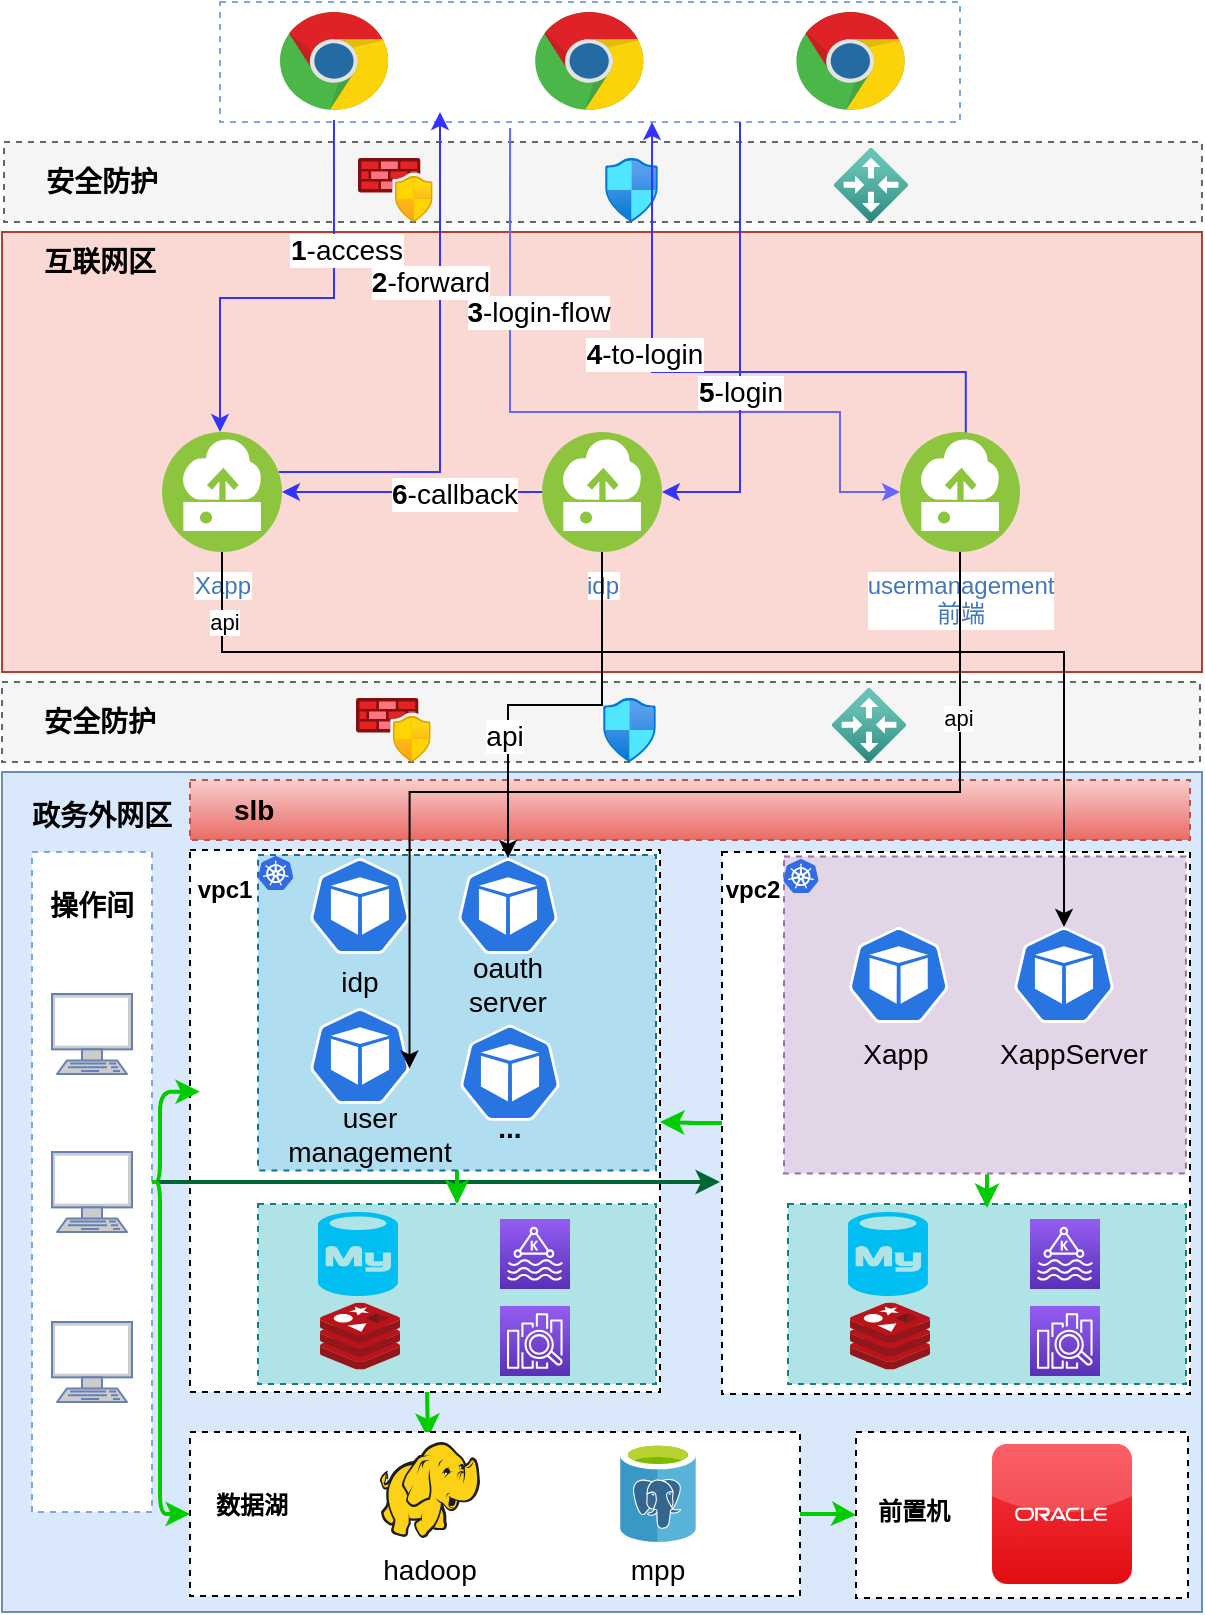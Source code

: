 <mxfile version="20.5.1" type="github">
  <diagram id="4mWGP6C0_agD9LdeZA-2" name="第 1 页">
    <mxGraphModel dx="1422" dy="794" grid="1" gridSize="10" guides="1" tooltips="1" connect="1" arrows="1" fold="1" page="1" pageScale="1" pageWidth="827" pageHeight="1169" math="0" shadow="0">
      <root>
        <mxCell id="0" />
        <mxCell id="1" parent="0" />
        <mxCell id="b3holdgG_RNo89Ya_sJd-43" value="" style="rounded=0;whiteSpace=wrap;html=1;dashed=1;fontSize=14;strokeColor=#666666;fillColor=#f5f5f5;fontColor=#333333;" parent="1" vertex="1">
          <mxGeometry x="161" y="345" width="599" height="40" as="geometry" />
        </mxCell>
        <mxCell id="b3holdgG_RNo89Ya_sJd-10" value="" style="aspect=fixed;html=1;points=[];align=center;image;fontSize=12;image=img/lib/azure2/networking/Network_Security_Groups.svg;fontFamily=Helvetica;fontColor=default;strokeColor=default;fillColor=default;" parent="1" vertex="1">
          <mxGeometry x="315" y="353" width="319.46" height="32" as="geometry" />
        </mxCell>
        <mxCell id="b3holdgG_RNo89Ya_sJd-9" value="" style="aspect=fixed;html=1;points=[];align=center;image;fontSize=12;image=img/lib/azure2/networking/Azure_Firewall_Manager.svg;" parent="1" vertex="1">
          <mxGeometry x="338" y="353" width="37.33" height="32" as="geometry" />
        </mxCell>
        <mxCell id="b3holdgG_RNo89Ya_sJd-11" value="" style="aspect=fixed;html=1;points=[];align=center;image;fontSize=12;image=img/lib/azure2/networking/Local_Network_Gateways.svg;" parent="1" vertex="1">
          <mxGeometry x="576" y="348" width="37" height="37" as="geometry" />
        </mxCell>
        <mxCell id="b3holdgG_RNo89Ya_sJd-44" value="&lt;span style=&quot;font-size: 14px;&quot;&gt;&lt;b&gt;安全防护&lt;/b&gt;&lt;/span&gt;" style="text;html=1;strokeColor=none;fillColor=none;align=center;verticalAlign=middle;whiteSpace=wrap;rounded=0;" parent="1" vertex="1">
          <mxGeometry x="180" y="350" width="60" height="30" as="geometry" />
        </mxCell>
        <mxCell id="hv4VRGCx0HbVGVnPJ9qQ-4" value="" style="rounded=0;whiteSpace=wrap;html=1;dashed=1;fontSize=14;strokeColor=#666666;fillColor=#f5f5f5;fontColor=#333333;" parent="1" vertex="1">
          <mxGeometry x="162" y="75" width="599" height="40" as="geometry" />
        </mxCell>
        <mxCell id="hv4VRGCx0HbVGVnPJ9qQ-5" value="" style="aspect=fixed;html=1;points=[];align=center;image;fontSize=12;image=img/lib/azure2/networking/Network_Security_Groups.svg;fontFamily=Helvetica;fontColor=default;strokeColor=default;fillColor=default;" parent="1" vertex="1">
          <mxGeometry x="316" y="83" width="319.46" height="32" as="geometry" />
        </mxCell>
        <mxCell id="hv4VRGCx0HbVGVnPJ9qQ-6" value="" style="aspect=fixed;html=1;points=[];align=center;image;fontSize=12;image=img/lib/azure2/networking/Azure_Firewall_Manager.svg;" parent="1" vertex="1">
          <mxGeometry x="339" y="83" width="37.33" height="32" as="geometry" />
        </mxCell>
        <mxCell id="hv4VRGCx0HbVGVnPJ9qQ-7" value="" style="aspect=fixed;html=1;points=[];align=center;image;fontSize=12;image=img/lib/azure2/networking/Local_Network_Gateways.svg;" parent="1" vertex="1">
          <mxGeometry x="577" y="78" width="37" height="37" as="geometry" />
        </mxCell>
        <mxCell id="hv4VRGCx0HbVGVnPJ9qQ-8" value="&lt;span style=&quot;font-size: 14px;&quot;&gt;&lt;b&gt;安全防护&lt;/b&gt;&lt;/span&gt;" style="text;html=1;strokeColor=none;fillColor=none;align=center;verticalAlign=middle;whiteSpace=wrap;rounded=0;" parent="1" vertex="1">
          <mxGeometry x="181" y="80" width="60" height="30" as="geometry" />
        </mxCell>
        <mxCell id="b3holdgG_RNo89Ya_sJd-118" value="" style="rounded=0;whiteSpace=wrap;html=1;dashed=1;strokeColor=#7EA6E0;fontSize=14;" parent="1" vertex="1">
          <mxGeometry x="270" y="5" width="370" height="60" as="geometry" />
        </mxCell>
        <mxCell id="b3holdgG_RNo89Ya_sJd-13" value="" style="rounded=0;whiteSpace=wrap;html=1;fillColor=#dae8fc;strokeColor=#6c8ebf;" parent="1" vertex="1">
          <mxGeometry x="161" y="390" width="600" height="420" as="geometry" />
        </mxCell>
        <mxCell id="b3holdgG_RNo89Ya_sJd-4" value="" style="rounded=0;whiteSpace=wrap;html=1;fillColor=#fad9d5;strokeColor=#ae4132;" parent="1" vertex="1">
          <mxGeometry x="161" y="120" width="600" height="220" as="geometry" />
        </mxCell>
        <mxCell id="b3holdgG_RNo89Ya_sJd-12" value="&lt;b&gt;&lt;font style=&quot;font-size: 14px;&quot;&gt;互联网区&lt;/font&gt;&lt;/b&gt;" style="text;html=1;strokeColor=none;fillColor=none;align=center;verticalAlign=middle;whiteSpace=wrap;rounded=0;" parent="1" vertex="1">
          <mxGeometry x="180" y="120" width="60" height="30" as="geometry" />
        </mxCell>
        <mxCell id="b3holdgG_RNo89Ya_sJd-14" value="&lt;b&gt;&lt;font style=&quot;font-size: 14px;&quot;&gt;政务外网区&lt;/font&gt;&lt;/b&gt;" style="text;html=1;strokeColor=none;fillColor=none;align=center;verticalAlign=middle;whiteSpace=wrap;rounded=0;" parent="1" vertex="1">
          <mxGeometry x="171" y="397" width="80" height="30" as="geometry" />
        </mxCell>
        <mxCell id="r9kRth-0osAs2FGmXrBW-8" style="edgeStyle=orthogonalEdgeStyle;rounded=1;orthogonalLoop=1;jettySize=auto;html=1;entryX=0.46;entryY=-0.042;entryDx=0;entryDy=0;entryPerimeter=0;strokeColor=#00CC00;strokeWidth=2;" parent="1" edge="1">
          <mxGeometry relative="1" as="geometry">
            <mxPoint x="373.5" y="700" as="sourcePoint" />
            <mxPoint x="374" y="722.984" as="targetPoint" />
          </mxGeometry>
        </mxCell>
        <mxCell id="b3holdgG_RNo89Ya_sJd-23" value="" style="rounded=0;whiteSpace=wrap;html=1;dashed=1;fontSize=14;" parent="1" vertex="1">
          <mxGeometry x="255" y="429" width="235" height="271" as="geometry" />
        </mxCell>
        <mxCell id="b3holdgG_RNo89Ya_sJd-121" style="edgeStyle=orthogonalEdgeStyle;rounded=0;orthogonalLoop=1;jettySize=auto;html=1;entryX=0.576;entryY=0.983;entryDx=0;entryDy=0;entryPerimeter=0;fontSize=14;strokeColor=#3333FF;" parent="1" edge="1">
          <mxGeometry relative="1" as="geometry">
            <Array as="points">
              <mxPoint x="643" y="190" />
              <mxPoint x="486" y="190" />
            </Array>
            <mxPoint x="642.9" y="221.02" as="sourcePoint" />
            <mxPoint x="486.02" y="65.0" as="targetPoint" />
          </mxGeometry>
        </mxCell>
        <mxCell id="b3holdgG_RNo89Ya_sJd-122" value="&lt;b&gt;4&lt;/b&gt;-to-login" style="edgeLabel;html=1;align=center;verticalAlign=middle;resizable=0;points=[];fontSize=14;" parent="b3holdgG_RNo89Ya_sJd-121" vertex="1" connectable="0">
          <mxGeometry x="0.571" y="-1" relative="1" as="geometry">
            <mxPoint x="-5" y="49" as="offset" />
          </mxGeometry>
        </mxCell>
        <mxCell id="b3holdgG_RNo89Ya_sJd-119" style="edgeStyle=orthogonalEdgeStyle;rounded=0;orthogonalLoop=1;jettySize=auto;html=1;fontSize=14;strokeColor=#3333FF;" parent="1" source="b3holdgG_RNo89Ya_sJd-20" edge="1">
          <mxGeometry relative="1" as="geometry">
            <mxPoint x="380" y="60" as="targetPoint" />
            <Array as="points">
              <mxPoint x="380" y="240" />
            </Array>
          </mxGeometry>
        </mxCell>
        <mxCell id="b3holdgG_RNo89Ya_sJd-120" value="&lt;b&gt;2&lt;/b&gt;-forward" style="edgeLabel;html=1;align=center;verticalAlign=middle;resizable=0;points=[];fontSize=14;" parent="b3holdgG_RNo89Ya_sJd-119" vertex="1" connectable="0">
          <mxGeometry x="-0.007" y="-1" relative="1" as="geometry">
            <mxPoint x="-6" y="-46" as="offset" />
          </mxGeometry>
        </mxCell>
        <mxCell id="b3holdgG_RNo89Ya_sJd-20" value="Xapp" style="aspect=fixed;perimeter=ellipsePerimeter;html=1;align=center;shadow=0;dashed=0;fontColor=#4277BB;labelBackgroundColor=#ffffff;fontSize=12;spacingTop=3;image;image=img/lib/ibm/vpc/Instance.svg;" parent="1" vertex="1">
          <mxGeometry x="241" y="220" width="60" height="60" as="geometry" />
        </mxCell>
        <mxCell id="b3holdgG_RNo89Ya_sJd-126" style="edgeStyle=orthogonalEdgeStyle;rounded=0;orthogonalLoop=1;jettySize=auto;html=1;entryX=1;entryY=0.5;entryDx=0;entryDy=0;fontSize=14;strokeColor=#3333FF;" parent="1" source="b3holdgG_RNo89Ya_sJd-32" target="b3holdgG_RNo89Ya_sJd-20" edge="1">
          <mxGeometry relative="1" as="geometry" />
        </mxCell>
        <mxCell id="b3holdgG_RNo89Ya_sJd-127" value="&lt;b&gt;6&lt;/b&gt;-callback" style="edgeLabel;html=1;align=center;verticalAlign=middle;resizable=0;points=[];fontSize=14;" parent="b3holdgG_RNo89Ya_sJd-126" vertex="1" connectable="0">
          <mxGeometry x="-0.313" y="1" relative="1" as="geometry">
            <mxPoint as="offset" />
          </mxGeometry>
        </mxCell>
        <mxCell id="b3holdgG_RNo89Ya_sJd-32" value="idp" style="aspect=fixed;perimeter=ellipsePerimeter;html=1;align=center;shadow=0;dashed=0;fontColor=#4277BB;labelBackgroundColor=#ffffff;fontSize=12;spacingTop=3;image;image=img/lib/ibm/vpc/Instance.svg;" parent="1" vertex="1">
          <mxGeometry x="431" y="220" width="60" height="60" as="geometry" />
        </mxCell>
        <mxCell id="b3holdgG_RNo89Ya_sJd-51" style="edgeStyle=orthogonalEdgeStyle;rounded=0;orthogonalLoop=1;jettySize=auto;html=1;fontSize=14;exitX=0.154;exitY=0.983;exitDx=0;exitDy=0;exitPerimeter=0;strokeColor=#3333FF;" parent="1" source="b3holdgG_RNo89Ya_sJd-118" target="b3holdgG_RNo89Ya_sJd-20" edge="1">
          <mxGeometry relative="1" as="geometry">
            <Array as="points">
              <mxPoint x="327" y="153" />
              <mxPoint x="270" y="153" />
            </Array>
          </mxGeometry>
        </mxCell>
        <mxCell id="b3holdgG_RNo89Ya_sJd-52" value="&lt;b&gt;1&lt;/b&gt;-access" style="edgeLabel;html=1;align=center;verticalAlign=middle;resizable=0;points=[];fontSize=14;" parent="b3holdgG_RNo89Ya_sJd-51" vertex="1" connectable="0">
          <mxGeometry x="-0.217" y="4" relative="1" as="geometry">
            <mxPoint x="2" y="-19" as="offset" />
          </mxGeometry>
        </mxCell>
        <mxCell id="r9kRth-0osAs2FGmXrBW-9" style="edgeStyle=orthogonalEdgeStyle;rounded=1;orthogonalLoop=1;jettySize=auto;html=1;strokeColor=#00CC00;strokeWidth=2;exitX=1;exitY=0.5;exitDx=0;exitDy=0;entryX=0.021;entryY=0.446;entryDx=0;entryDy=0;entryPerimeter=0;" parent="1" source="b3holdgG_RNo89Ya_sJd-56" target="b3holdgG_RNo89Ya_sJd-23" edge="1">
          <mxGeometry relative="1" as="geometry">
            <mxPoint x="250" y="550" as="targetPoint" />
            <Array as="points">
              <mxPoint x="240" y="595" />
              <mxPoint x="240" y="550" />
            </Array>
          </mxGeometry>
        </mxCell>
        <mxCell id="PIOF4UT4fwyQFqVbf_Kq-12" style="edgeStyle=orthogonalEdgeStyle;rounded=1;orthogonalLoop=1;jettySize=auto;html=1;strokeColor=#006633;strokeWidth=2;" edge="1" parent="1" source="b3holdgG_RNo89Ya_sJd-56">
          <mxGeometry relative="1" as="geometry">
            <mxPoint x="520" y="595" as="targetPoint" />
          </mxGeometry>
        </mxCell>
        <mxCell id="b3holdgG_RNo89Ya_sJd-56" value="" style="rounded=0;whiteSpace=wrap;html=1;dashed=1;strokeColor=#7EA6E0;fontSize=14;" parent="1" vertex="1">
          <mxGeometry x="176" y="430" width="60" height="330" as="geometry" />
        </mxCell>
        <mxCell id="b3holdgG_RNo89Ya_sJd-57" value="&lt;b&gt;&lt;font style=&quot;font-size: 14px;&quot;&gt;操作间&lt;/font&gt;&lt;/b&gt;" style="text;html=1;strokeColor=none;fillColor=none;align=center;verticalAlign=middle;whiteSpace=wrap;rounded=0;" parent="1" vertex="1">
          <mxGeometry x="176" y="442" width="60" height="30" as="geometry" />
        </mxCell>
        <mxCell id="b3holdgG_RNo89Ya_sJd-58" value="" style="fontColor=#0066CC;verticalAlign=top;verticalLabelPosition=bottom;labelPosition=center;align=center;html=1;outlineConnect=0;fillColor=#CCCCCC;strokeColor=#6881B3;gradientColor=none;gradientDirection=north;strokeWidth=2;shape=mxgraph.networks.terminal;" parent="1" vertex="1">
          <mxGeometry x="186" y="501" width="40" height="40" as="geometry" />
        </mxCell>
        <mxCell id="b3holdgG_RNo89Ya_sJd-59" value="" style="fontColor=#0066CC;verticalAlign=top;verticalLabelPosition=bottom;labelPosition=center;align=center;html=1;outlineConnect=0;fillColor=#CCCCCC;strokeColor=#6881B3;gradientColor=none;gradientDirection=north;strokeWidth=2;shape=mxgraph.networks.terminal;" parent="1" vertex="1">
          <mxGeometry x="186" y="580" width="40" height="40" as="geometry" />
        </mxCell>
        <mxCell id="b3holdgG_RNo89Ya_sJd-62" value="" style="rounded=0;whiteSpace=wrap;html=1;dashed=1;strokeColor=#0e8088;fontSize=14;fillColor=#b0e3e6;" parent="1" vertex="1">
          <mxGeometry x="289" y="606" width="199" height="90" as="geometry" />
        </mxCell>
        <mxCell id="b3holdgG_RNo89Ya_sJd-65" value="" style="verticalLabelPosition=bottom;html=1;verticalAlign=top;align=center;strokeColor=none;fillColor=#00BEF2;shape=mxgraph.azure.mysql_database;dashed=1;fontSize=14;" parent="1" vertex="1">
          <mxGeometry x="319" y="610" width="40" height="42" as="geometry" />
        </mxCell>
        <mxCell id="b3holdgG_RNo89Ya_sJd-68" value="" style="sketch=0;aspect=fixed;html=1;points=[];align=center;image;fontSize=12;image=img/lib/mscae/Cache_Redis_Product.svg;dashed=1;strokeColor=#7EA6E0;" parent="1" vertex="1">
          <mxGeometry x="320" y="655.2" width="40" height="33.6" as="geometry" />
        </mxCell>
        <mxCell id="b3holdgG_RNo89Ya_sJd-69" value="" style="sketch=0;points=[[0,0,0],[0.25,0,0],[0.5,0,0],[0.75,0,0],[1,0,0],[0,1,0],[0.25,1,0],[0.5,1,0],[0.75,1,0],[1,1,0],[0,0.25,0],[0,0.5,0],[0,0.75,0],[1,0.25,0],[1,0.5,0],[1,0.75,0]];outlineConnect=0;fontColor=#232F3E;gradientColor=#945DF2;gradientDirection=north;fillColor=#5A30B5;strokeColor=#ffffff;dashed=0;verticalLabelPosition=bottom;verticalAlign=top;align=center;html=1;fontSize=12;fontStyle=0;aspect=fixed;shape=mxgraph.aws4.resourceIcon;resIcon=mxgraph.aws4.managed_streaming_for_kafka;" parent="1" vertex="1">
          <mxGeometry x="410" y="613.5" width="35" height="35" as="geometry" />
        </mxCell>
        <mxCell id="b3holdgG_RNo89Ya_sJd-92" value="usermanagement &lt;br&gt;前端" style="aspect=fixed;perimeter=ellipsePerimeter;html=1;align=center;shadow=0;dashed=0;fontColor=#4277BB;labelBackgroundColor=#ffffff;fontSize=12;spacingTop=3;image;image=img/lib/ibm/vpc/Instance.svg;" parent="1" vertex="1">
          <mxGeometry x="610" y="220" width="60" height="60" as="geometry" />
        </mxCell>
        <mxCell id="b3holdgG_RNo89Ya_sJd-107" style="edgeStyle=orthogonalEdgeStyle;rounded=0;orthogonalLoop=1;jettySize=auto;html=1;entryX=0;entryY=0.5;entryDx=0;entryDy=0;fontSize=14;exitX=0.392;exitY=1.017;exitDx=0;exitDy=0;exitPerimeter=0;strokeColor=#6666FF;strokeWidth=1;" parent="1" target="b3holdgG_RNo89Ya_sJd-92" edge="1">
          <mxGeometry relative="1" as="geometry">
            <mxPoint x="415.04" y="68.02" as="sourcePoint" />
            <Array as="points">
              <mxPoint x="415" y="210" />
              <mxPoint x="580" y="210" />
              <mxPoint x="580" y="250" />
            </Array>
            <mxPoint x="640" y="222" as="targetPoint" />
          </mxGeometry>
        </mxCell>
        <mxCell id="b3holdgG_RNo89Ya_sJd-108" value="&lt;b&gt;3&lt;/b&gt;-login-flow" style="edgeLabel;html=1;align=center;verticalAlign=middle;resizable=0;points=[];fontSize=14;" parent="b3holdgG_RNo89Ya_sJd-107" vertex="1" connectable="0">
          <mxGeometry x="-0.034" y="2" relative="1" as="geometry">
            <mxPoint x="-26" y="-48" as="offset" />
          </mxGeometry>
        </mxCell>
        <mxCell id="b3holdgG_RNo89Ya_sJd-115" value="" style="dashed=0;outlineConnect=0;html=1;align=center;labelPosition=center;verticalLabelPosition=bottom;verticalAlign=top;shape=mxgraph.weblogos.chrome;strokeColor=#7EA6E0;fontSize=14;" parent="1" vertex="1">
          <mxGeometry x="427.6" y="10" width="54.8" height="50" as="geometry" />
        </mxCell>
        <mxCell id="b3holdgG_RNo89Ya_sJd-116" value="" style="dashed=0;outlineConnect=0;html=1;align=center;labelPosition=center;verticalLabelPosition=bottom;verticalAlign=top;shape=mxgraph.weblogos.chrome;strokeColor=#7EA6E0;fontSize=14;" parent="1" vertex="1">
          <mxGeometry x="300" y="10" width="54.8" height="50" as="geometry" />
        </mxCell>
        <mxCell id="b3holdgG_RNo89Ya_sJd-117" value="" style="dashed=0;outlineConnect=0;html=1;align=center;labelPosition=center;verticalLabelPosition=bottom;verticalAlign=top;shape=mxgraph.weblogos.chrome;strokeColor=#7EA6E0;fontSize=14;" parent="1" vertex="1">
          <mxGeometry x="558.2" y="10" width="54.8" height="50" as="geometry" />
        </mxCell>
        <mxCell id="PIOF4UT4fwyQFqVbf_Kq-2" style="edgeStyle=orthogonalEdgeStyle;rounded=1;orthogonalLoop=1;jettySize=auto;html=1;entryX=0.5;entryY=0;entryDx=0;entryDy=0;strokeColor=#00CC00;strokeWidth=2;" edge="1" parent="1" source="hv4VRGCx0HbVGVnPJ9qQ-22" target="b3holdgG_RNo89Ya_sJd-62">
          <mxGeometry relative="1" as="geometry" />
        </mxCell>
        <mxCell id="hv4VRGCx0HbVGVnPJ9qQ-22" value="" style="rounded=0;whiteSpace=wrap;html=1;dashed=1;fillColor=#b1ddf0;strokeColor=#10739e;" parent="1" vertex="1">
          <mxGeometry x="289" y="431.5" width="199" height="157.71" as="geometry" />
        </mxCell>
        <mxCell id="hv4VRGCx0HbVGVnPJ9qQ-11" value="slb" style="rounded=0;whiteSpace=wrap;html=1;dashed=1;align=left;fontStyle=1;fontSize=14;spacingRight=22;spacingTop=0;spacingLeft=20;fillColor=#f8cecc;gradientColor=#ea6b66;strokeColor=#b85450;" parent="1" vertex="1">
          <mxGeometry x="255" y="394" width="500" height="30" as="geometry" />
        </mxCell>
        <mxCell id="b3holdgG_RNo89Ya_sJd-124" style="edgeStyle=orthogonalEdgeStyle;rounded=0;orthogonalLoop=1;jettySize=auto;html=1;entryX=1;entryY=0.5;entryDx=0;entryDy=0;fontSize=14;strokeColor=#3333FF;" parent="1" source="b3holdgG_RNo89Ya_sJd-118" target="b3holdgG_RNo89Ya_sJd-32" edge="1">
          <mxGeometry relative="1" as="geometry">
            <Array as="points">
              <mxPoint x="530" y="250" />
            </Array>
          </mxGeometry>
        </mxCell>
        <mxCell id="b3holdgG_RNo89Ya_sJd-125" value="&lt;b&gt;5&lt;/b&gt;-login" style="edgeLabel;html=1;align=center;verticalAlign=middle;resizable=0;points=[];fontSize=14;" parent="b3holdgG_RNo89Ya_sJd-124" vertex="1" connectable="0">
          <mxGeometry x="0.09" relative="1" as="geometry">
            <mxPoint y="13" as="offset" />
          </mxGeometry>
        </mxCell>
        <mxCell id="hv4VRGCx0HbVGVnPJ9qQ-15" value="" style="fontColor=#0066CC;verticalAlign=top;verticalLabelPosition=bottom;labelPosition=center;align=center;html=1;outlineConnect=0;fillColor=#CCCCCC;strokeColor=#6881B3;gradientColor=none;gradientDirection=north;strokeWidth=2;shape=mxgraph.networks.terminal;" parent="1" vertex="1">
          <mxGeometry x="186" y="665" width="40" height="40" as="geometry" />
        </mxCell>
        <mxCell id="b3holdgG_RNo89Ya_sJd-71" value="" style="sketch=0;html=1;dashed=0;whitespace=wrap;fillColor=#2875E2;strokeColor=#ffffff;points=[[0.005,0.63,0],[0.1,0.2,0],[0.9,0.2,0],[0.5,0,0],[0.995,0.63,0],[0.72,0.99,0],[0.5,1,0],[0.28,0.99,0]];shape=mxgraph.kubernetes.icon;prIcon=pod;fontSize=14;" parent="1" vertex="1">
          <mxGeometry x="315" y="433" width="50" height="48" as="geometry" />
        </mxCell>
        <mxCell id="b3holdgG_RNo89Ya_sJd-72" value="" style="sketch=0;html=1;dashed=0;whitespace=wrap;fillColor=#2875E2;strokeColor=#ffffff;points=[[0.005,0.63,0],[0.1,0.2,0],[0.9,0.2,0],[0.5,0,0],[0.995,0.63,0],[0.72,0.99,0],[0.5,1,0],[0.28,0.99,0]];shape=mxgraph.kubernetes.icon;prIcon=pod;fontSize=14;" parent="1" vertex="1">
          <mxGeometry x="315" y="508" width="50" height="48" as="geometry" />
        </mxCell>
        <mxCell id="b3holdgG_RNo89Ya_sJd-73" value="" style="sketch=0;html=1;dashed=0;whitespace=wrap;fillColor=#2875E2;strokeColor=#ffffff;points=[[0.005,0.63,0],[0.1,0.2,0],[0.9,0.2,0],[0.5,0,0],[0.995,0.63,0],[0.72,0.99,0],[0.5,1,0],[0.28,0.99,0]];shape=mxgraph.kubernetes.icon;prIcon=pod;fontSize=14;" parent="1" vertex="1">
          <mxGeometry x="390" y="516.4" width="50" height="48" as="geometry" />
        </mxCell>
        <mxCell id="b3holdgG_RNo89Ya_sJd-74" value="" style="sketch=0;html=1;dashed=0;whitespace=wrap;fillColor=#2875E2;strokeColor=#ffffff;points=[[0.005,0.63,0],[0.1,0.2,0],[0.9,0.2,0],[0.5,0,0],[0.995,0.63,0],[0.72,0.99,0],[0.5,1,0],[0.28,0.99,0]];shape=mxgraph.kubernetes.icon;prIcon=pod;fontSize=14;" parent="1" vertex="1">
          <mxGeometry x="389" y="433" width="50" height="48" as="geometry" />
        </mxCell>
        <mxCell id="b3holdgG_RNo89Ya_sJd-76" value="idp" style="text;html=1;strokeColor=none;fillColor=none;align=center;verticalAlign=middle;whiteSpace=wrap;rounded=0;dashed=1;fontSize=14;" parent="1" vertex="1">
          <mxGeometry x="310" y="480" width="60" height="30" as="geometry" />
        </mxCell>
        <mxCell id="b3holdgG_RNo89Ya_sJd-77" value="user&lt;br&gt;management" style="text;html=1;strokeColor=none;fillColor=none;align=center;verticalAlign=middle;whiteSpace=wrap;rounded=0;dashed=1;fontSize=14;" parent="1" vertex="1">
          <mxGeometry x="315" y="556" width="60" height="30" as="geometry" />
        </mxCell>
        <mxCell id="b3holdgG_RNo89Ya_sJd-83" value="oauth server" style="text;html=1;strokeColor=none;fillColor=none;align=center;verticalAlign=middle;whiteSpace=wrap;rounded=0;dashed=1;fontSize=14;" parent="1" vertex="1">
          <mxGeometry x="384" y="481.0" width="60" height="30" as="geometry" />
        </mxCell>
        <mxCell id="hv4VRGCx0HbVGVnPJ9qQ-24" value="&lt;b&gt;vpc1&lt;/b&gt;" style="text;html=1;strokeColor=none;fillColor=none;align=center;verticalAlign=middle;whiteSpace=wrap;rounded=0;dashed=1;" parent="1" vertex="1">
          <mxGeometry x="255" y="430" width="35" height="38" as="geometry" />
        </mxCell>
        <mxCell id="hv4VRGCx0HbVGVnPJ9qQ-61" style="edgeStyle=orthogonalEdgeStyle;rounded=1;jumpSize=7;orthogonalLoop=1;jettySize=auto;html=1;entryX=0;entryY=0.5;entryDx=0;entryDy=0;strokeColor=#00CC00;strokeWidth=2;fontSize=14;fontColor=#000000;" parent="1" source="hv4VRGCx0HbVGVnPJ9qQ-26" target="hv4VRGCx0HbVGVnPJ9qQ-45" edge="1">
          <mxGeometry relative="1" as="geometry" />
        </mxCell>
        <mxCell id="hv4VRGCx0HbVGVnPJ9qQ-26" value="" style="rounded=0;whiteSpace=wrap;html=1;dashed=1;" parent="1" vertex="1">
          <mxGeometry x="255" y="720" width="305" height="82" as="geometry" />
        </mxCell>
        <mxCell id="hv4VRGCx0HbVGVnPJ9qQ-28" value="&lt;b&gt;数据湖&lt;/b&gt;" style="text;html=1;strokeColor=none;fillColor=none;align=center;verticalAlign=middle;whiteSpace=wrap;rounded=0;dashed=1;" parent="1" vertex="1">
          <mxGeometry x="266" y="712" width="40" height="90" as="geometry" />
        </mxCell>
        <mxCell id="b3holdgG_RNo89Ya_sJd-39" style="edgeStyle=orthogonalEdgeStyle;rounded=0;orthogonalLoop=1;jettySize=auto;html=1;fontSize=14;" parent="1" source="b3holdgG_RNo89Ya_sJd-32" target="b3holdgG_RNo89Ya_sJd-74" edge="1">
          <mxGeometry relative="1" as="geometry">
            <mxPoint x="495" y="365" as="targetPoint" />
          </mxGeometry>
        </mxCell>
        <mxCell id="b3holdgG_RNo89Ya_sJd-94" value="api" style="edgeLabel;html=1;align=center;verticalAlign=middle;resizable=0;points=[];fontSize=14;" parent="b3holdgG_RNo89Ya_sJd-39" vertex="1" connectable="0">
          <mxGeometry x="0.383" y="-2" relative="1" as="geometry">
            <mxPoint as="offset" />
          </mxGeometry>
        </mxCell>
        <mxCell id="hv4VRGCx0HbVGVnPJ9qQ-40" value="" style="sketch=0;aspect=fixed;html=1;points=[];align=center;image;fontSize=12;image=img/lib/mscae/Azure_Database_for_PostgreSQL_servers.svg;dashed=1;" parent="1" vertex="1">
          <mxGeometry x="470.0" y="725" width="38" height="50" as="geometry" />
        </mxCell>
        <mxCell id="hv4VRGCx0HbVGVnPJ9qQ-42" value="" style="sketch=0;aspect=fixed;html=1;points=[];align=center;image;fontSize=12;image=img/lib/mscae/HDInsight.svg;dashed=1;" parent="1" vertex="1">
          <mxGeometry x="350" y="725" width="50" height="48" as="geometry" />
        </mxCell>
        <mxCell id="hv4VRGCx0HbVGVnPJ9qQ-43" value="&lt;font color=&quot;#000000&quot;&gt;hadoop&lt;/font&gt;" style="text;html=1;strokeColor=none;fillColor=none;align=center;verticalAlign=middle;whiteSpace=wrap;rounded=0;dashed=1;fontSize=14;fontColor=#6666FF;" parent="1" vertex="1">
          <mxGeometry x="345" y="774" width="60" height="30" as="geometry" />
        </mxCell>
        <mxCell id="hv4VRGCx0HbVGVnPJ9qQ-44" value="&lt;font color=&quot;#000000&quot;&gt;mpp&lt;/font&gt;" style="text;html=1;strokeColor=none;fillColor=none;align=center;verticalAlign=middle;whiteSpace=wrap;rounded=0;dashed=1;fontSize=14;fontColor=#6666FF;" parent="1" vertex="1">
          <mxGeometry x="459" y="774" width="60" height="30" as="geometry" />
        </mxCell>
        <mxCell id="hv4VRGCx0HbVGVnPJ9qQ-45" value="" style="rounded=0;whiteSpace=wrap;html=1;dashed=1;" parent="1" vertex="1">
          <mxGeometry x="588" y="720" width="166" height="83" as="geometry" />
        </mxCell>
        <mxCell id="hv4VRGCx0HbVGVnPJ9qQ-46" value="&lt;b&gt;前置机&lt;/b&gt;" style="text;html=1;strokeColor=none;fillColor=none;align=center;verticalAlign=middle;whiteSpace=wrap;rounded=0;dashed=1;" parent="1" vertex="1">
          <mxGeometry x="597" y="715" width="40" height="90" as="geometry" />
        </mxCell>
        <mxCell id="hv4VRGCx0HbVGVnPJ9qQ-48" value="" style="dashed=0;outlineConnect=0;html=1;align=center;labelPosition=center;verticalLabelPosition=bottom;verticalAlign=top;shape=mxgraph.webicons.oracle;fillColor=#FA3743;gradientColor=#E10E11;fontSize=14;fontColor=#6666FF;" parent="1" vertex="1">
          <mxGeometry x="656" y="726" width="70" height="70" as="geometry" />
        </mxCell>
        <mxCell id="hv4VRGCx0HbVGVnPJ9qQ-49" value="" style="sketch=0;aspect=fixed;html=1;points=[];align=center;image;fontSize=12;image=img/lib/mscae/Kubernetes.svg;dashed=1;fontColor=#000000;" parent="1" vertex="1">
          <mxGeometry x="289" y="432" width="17.71" height="17" as="geometry" />
        </mxCell>
        <mxCell id="r9kRth-0osAs2FGmXrBW-7" style="edgeStyle=orthogonalEdgeStyle;rounded=1;orthogonalLoop=1;jettySize=auto;html=1;strokeWidth=2;strokeColor=#00CC00;" parent="1" source="r9kRth-0osAs2FGmXrBW-3" edge="1">
          <mxGeometry relative="1" as="geometry">
            <mxPoint x="490" y="565" as="targetPoint" />
          </mxGeometry>
        </mxCell>
        <mxCell id="r9kRth-0osAs2FGmXrBW-3" value="" style="rounded=0;whiteSpace=wrap;html=1;dashed=1;fontSize=14;" parent="1" vertex="1">
          <mxGeometry x="521" y="430" width="234" height="271" as="geometry" />
        </mxCell>
        <mxCell id="hv4VRGCx0HbVGVnPJ9qQ-63" style="edgeStyle=orthogonalEdgeStyle;rounded=1;jumpSize=7;orthogonalLoop=1;jettySize=auto;html=1;strokeColor=#00CC00;strokeWidth=2;fontSize=14;fontColor=#000000;entryX=0;entryY=0.5;entryDx=0;entryDy=0;" parent="1" source="b3holdgG_RNo89Ya_sJd-56" target="hv4VRGCx0HbVGVnPJ9qQ-26" edge="1">
          <mxGeometry relative="1" as="geometry">
            <mxPoint x="260" y="717" as="targetPoint" />
            <Array as="points">
              <mxPoint x="240" y="595" />
              <mxPoint x="240" y="761" />
            </Array>
          </mxGeometry>
        </mxCell>
        <mxCell id="hv4VRGCx0HbVGVnPJ9qQ-64" value="" style="sketch=0;points=[[0,0,0],[0.25,0,0],[0.5,0,0],[0.75,0,0],[1,0,0],[0,1,0],[0.25,1,0],[0.5,1,0],[0.75,1,0],[1,1,0],[0,0.25,0],[0,0.5,0],[0,0.75,0],[1,0.25,0],[1,0.5,0],[1,0.75,0]];outlineConnect=0;fontColor=#232F3E;gradientColor=#945DF2;gradientDirection=north;fillColor=#5A30B5;strokeColor=#ffffff;dashed=0;verticalLabelPosition=bottom;verticalAlign=top;align=center;html=1;fontSize=12;fontStyle=0;aspect=fixed;shape=mxgraph.aws4.resourceIcon;resIcon=mxgraph.aws4.elasticsearch_service;" parent="1" vertex="1">
          <mxGeometry x="410" y="657" width="35" height="35" as="geometry" />
        </mxCell>
        <mxCell id="b3holdgG_RNo89Ya_sJd-79" value="&lt;b&gt;...&lt;/b&gt;" style="text;html=1;strokeColor=none;fillColor=none;align=center;verticalAlign=middle;whiteSpace=wrap;rounded=0;dashed=1;fontSize=14;" parent="1" vertex="1">
          <mxGeometry x="385" y="553" width="60" height="30" as="geometry" />
        </mxCell>
        <mxCell id="r9kRth-0osAs2FGmXrBW-4" value="&lt;b&gt;vpc2&lt;/b&gt;" style="text;html=1;strokeColor=none;fillColor=none;align=center;verticalAlign=middle;whiteSpace=wrap;rounded=0;dashed=1;" parent="1" vertex="1">
          <mxGeometry x="519" y="430" width="35" height="38" as="geometry" />
        </mxCell>
        <mxCell id="r9kRth-0osAs2FGmXrBW-5" value="" style="rounded=0;whiteSpace=wrap;html=1;dashed=1;fillColor=#e1d5e7;strokeColor=#9673a6;aspect=fixed;" parent="1" vertex="1">
          <mxGeometry x="552" y="432.25" width="200.95" height="158.5" as="geometry" />
        </mxCell>
        <mxCell id="b3holdgG_RNo89Ya_sJd-25" value="" style="sketch=0;html=1;dashed=0;whitespace=wrap;fillColor=#2875E2;strokeColor=#ffffff;points=[[0.005,0.63,0],[0.1,0.2,0],[0.9,0.2,0],[0.5,0,0],[0.995,0.63,0],[0.72,0.99,0],[0.5,1,0],[0.28,0.99,0]];shape=mxgraph.kubernetes.icon;prIcon=pod;fontSize=14;" parent="1" vertex="1">
          <mxGeometry x="584.33" y="467.5" width="50" height="48" as="geometry" />
        </mxCell>
        <mxCell id="b3holdgG_RNo89Ya_sJd-26" value="" style="sketch=0;html=1;dashed=0;whitespace=wrap;fillColor=#2875E2;strokeColor=#ffffff;points=[[0.005,0.63,0],[0.1,0.2,0],[0.9,0.2,0],[0.5,0,0],[0.995,0.63,0],[0.72,0.99,0],[0.5,1,0],[0.28,0.99,0]];shape=mxgraph.kubernetes.icon;prIcon=pod;fontSize=14;" parent="1" vertex="1">
          <mxGeometry x="667" y="467.5" width="50" height="48" as="geometry" />
        </mxCell>
        <mxCell id="b3holdgG_RNo89Ya_sJd-75" value="Xapp" style="text;html=1;strokeColor=none;fillColor=none;align=center;verticalAlign=middle;whiteSpace=wrap;rounded=0;dashed=1;fontSize=14;" parent="1" vertex="1">
          <mxGeometry x="578.33" y="515.5" width="60" height="30" as="geometry" />
        </mxCell>
        <mxCell id="b3holdgG_RNo89Ya_sJd-78" value="XappServer" style="text;html=1;strokeColor=none;fillColor=none;align=center;verticalAlign=middle;whiteSpace=wrap;rounded=0;dashed=1;fontSize=14;" parent="1" vertex="1">
          <mxGeometry x="667" y="515.5" width="60" height="30" as="geometry" />
        </mxCell>
        <mxCell id="r9kRth-0osAs2FGmXrBW-6" value="" style="sketch=0;aspect=fixed;html=1;points=[];align=center;image;fontSize=12;image=img/lib/mscae/Kubernetes.svg;dashed=1;fontColor=#000000;" parent="1" vertex="1">
          <mxGeometry x="551.62" y="433.5" width="17.71" height="17" as="geometry" />
        </mxCell>
        <mxCell id="PIOF4UT4fwyQFqVbf_Kq-3" value="" style="rounded=0;whiteSpace=wrap;html=1;dashed=1;strokeColor=#0e8088;fontSize=14;fillColor=#b0e3e6;" vertex="1" parent="1">
          <mxGeometry x="554" y="606" width="199" height="90" as="geometry" />
        </mxCell>
        <mxCell id="PIOF4UT4fwyQFqVbf_Kq-4" value="" style="verticalLabelPosition=bottom;html=1;verticalAlign=top;align=center;strokeColor=none;fillColor=#00BEF2;shape=mxgraph.azure.mysql_database;dashed=1;fontSize=14;" vertex="1" parent="1">
          <mxGeometry x="584" y="610" width="40" height="42" as="geometry" />
        </mxCell>
        <mxCell id="PIOF4UT4fwyQFqVbf_Kq-5" value="" style="sketch=0;aspect=fixed;html=1;points=[];align=center;image;fontSize=12;image=img/lib/mscae/Cache_Redis_Product.svg;dashed=1;strokeColor=#7EA6E0;" vertex="1" parent="1">
          <mxGeometry x="585" y="655.2" width="40" height="33.6" as="geometry" />
        </mxCell>
        <mxCell id="PIOF4UT4fwyQFqVbf_Kq-6" value="" style="sketch=0;points=[[0,0,0],[0.25,0,0],[0.5,0,0],[0.75,0,0],[1,0,0],[0,1,0],[0.25,1,0],[0.5,1,0],[0.75,1,0],[1,1,0],[0,0.25,0],[0,0.5,0],[0,0.75,0],[1,0.25,0],[1,0.5,0],[1,0.75,0]];outlineConnect=0;fontColor=#232F3E;gradientColor=#945DF2;gradientDirection=north;fillColor=#5A30B5;strokeColor=#ffffff;dashed=0;verticalLabelPosition=bottom;verticalAlign=top;align=center;html=1;fontSize=12;fontStyle=0;aspect=fixed;shape=mxgraph.aws4.resourceIcon;resIcon=mxgraph.aws4.managed_streaming_for_kafka;" vertex="1" parent="1">
          <mxGeometry x="675" y="613.5" width="35" height="35" as="geometry" />
        </mxCell>
        <mxCell id="PIOF4UT4fwyQFqVbf_Kq-7" value="" style="sketch=0;points=[[0,0,0],[0.25,0,0],[0.5,0,0],[0.75,0,0],[1,0,0],[0,1,0],[0.25,1,0],[0.5,1,0],[0.75,1,0],[1,1,0],[0,0.25,0],[0,0.5,0],[0,0.75,0],[1,0.25,0],[1,0.5,0],[1,0.75,0]];outlineConnect=0;fontColor=#232F3E;gradientColor=#945DF2;gradientDirection=north;fillColor=#5A30B5;strokeColor=#ffffff;dashed=0;verticalLabelPosition=bottom;verticalAlign=top;align=center;html=1;fontSize=12;fontStyle=0;aspect=fixed;shape=mxgraph.aws4.resourceIcon;resIcon=mxgraph.aws4.elasticsearch_service;" vertex="1" parent="1">
          <mxGeometry x="675" y="657" width="35" height="35" as="geometry" />
        </mxCell>
        <mxCell id="PIOF4UT4fwyQFqVbf_Kq-11" style="edgeStyle=orthogonalEdgeStyle;rounded=1;orthogonalLoop=1;jettySize=auto;html=1;entryX=0.5;entryY=0;entryDx=0;entryDy=0;strokeColor=#00CC00;strokeWidth=2;" edge="1" parent="1">
          <mxGeometry relative="1" as="geometry">
            <mxPoint x="653.5" y="591.21" as="sourcePoint" />
            <mxPoint x="653.5" y="608" as="targetPoint" />
          </mxGeometry>
        </mxCell>
        <mxCell id="PIOF4UT4fwyQFqVbf_Kq-13" style="edgeStyle=orthogonalEdgeStyle;rounded=0;orthogonalLoop=1;jettySize=auto;html=1;entryX=0.995;entryY=0.63;entryDx=0;entryDy=0;entryPerimeter=0;strokeColor=#000000;strokeWidth=1;" edge="1" parent="1" source="b3holdgG_RNo89Ya_sJd-92" target="b3holdgG_RNo89Ya_sJd-72">
          <mxGeometry relative="1" as="geometry">
            <Array as="points">
              <mxPoint x="640" y="400" />
              <mxPoint x="365" y="400" />
            </Array>
          </mxGeometry>
        </mxCell>
        <mxCell id="PIOF4UT4fwyQFqVbf_Kq-14" value="api" style="edgeLabel;html=1;align=center;verticalAlign=middle;resizable=0;points=[];" vertex="1" connectable="0" parent="PIOF4UT4fwyQFqVbf_Kq-13">
          <mxGeometry x="-0.689" y="-1" relative="1" as="geometry">
            <mxPoint as="offset" />
          </mxGeometry>
        </mxCell>
        <mxCell id="PIOF4UT4fwyQFqVbf_Kq-15" style="edgeStyle=orthogonalEdgeStyle;rounded=0;orthogonalLoop=1;jettySize=auto;html=1;entryX=0.5;entryY=0;entryDx=0;entryDy=0;entryPerimeter=0;strokeColor=#000000;strokeWidth=1;" edge="1" parent="1" source="b3holdgG_RNo89Ya_sJd-20" target="b3holdgG_RNo89Ya_sJd-26">
          <mxGeometry relative="1" as="geometry">
            <Array as="points">
              <mxPoint x="271" y="330" />
              <mxPoint x="692" y="330" />
            </Array>
          </mxGeometry>
        </mxCell>
        <mxCell id="PIOF4UT4fwyQFqVbf_Kq-16" value="api" style="edgeLabel;html=1;align=center;verticalAlign=middle;resizable=0;points=[];" vertex="1" connectable="0" parent="PIOF4UT4fwyQFqVbf_Kq-15">
          <mxGeometry x="-0.885" y="1" relative="1" as="geometry">
            <mxPoint as="offset" />
          </mxGeometry>
        </mxCell>
      </root>
    </mxGraphModel>
  </diagram>
</mxfile>
